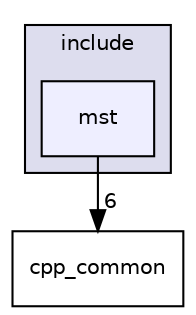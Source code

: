 digraph "/home/vicky/pgrouting/pgrouting/pgrouting/include/mst" {
  compound=true
  node [ fontsize="10", fontname="Helvetica"];
  edge [ labelfontsize="10", labelfontname="Helvetica"];
  subgraph clusterdir_d44c64559bbebec7f509842c48db8b23 {
    graph [ bgcolor="#ddddee", pencolor="black", label="include" fontname="Helvetica", fontsize="10", URL="dir_d44c64559bbebec7f509842c48db8b23.html"]
  dir_a7589322a715e2f40d33e09f49a78751 [shape=box, label="mst", style="filled", fillcolor="#eeeeff", pencolor="black", URL="dir_a7589322a715e2f40d33e09f49a78751.html"];
  }
  dir_f413d2883acb285bdeb0fac3ae939ed0 [shape=box label="cpp_common" URL="dir_f413d2883acb285bdeb0fac3ae939ed0.html"];
  dir_a7589322a715e2f40d33e09f49a78751->dir_f413d2883acb285bdeb0fac3ae939ed0 [headlabel="6", labeldistance=1.5 headhref="dir_000043_000014.html"];
}
